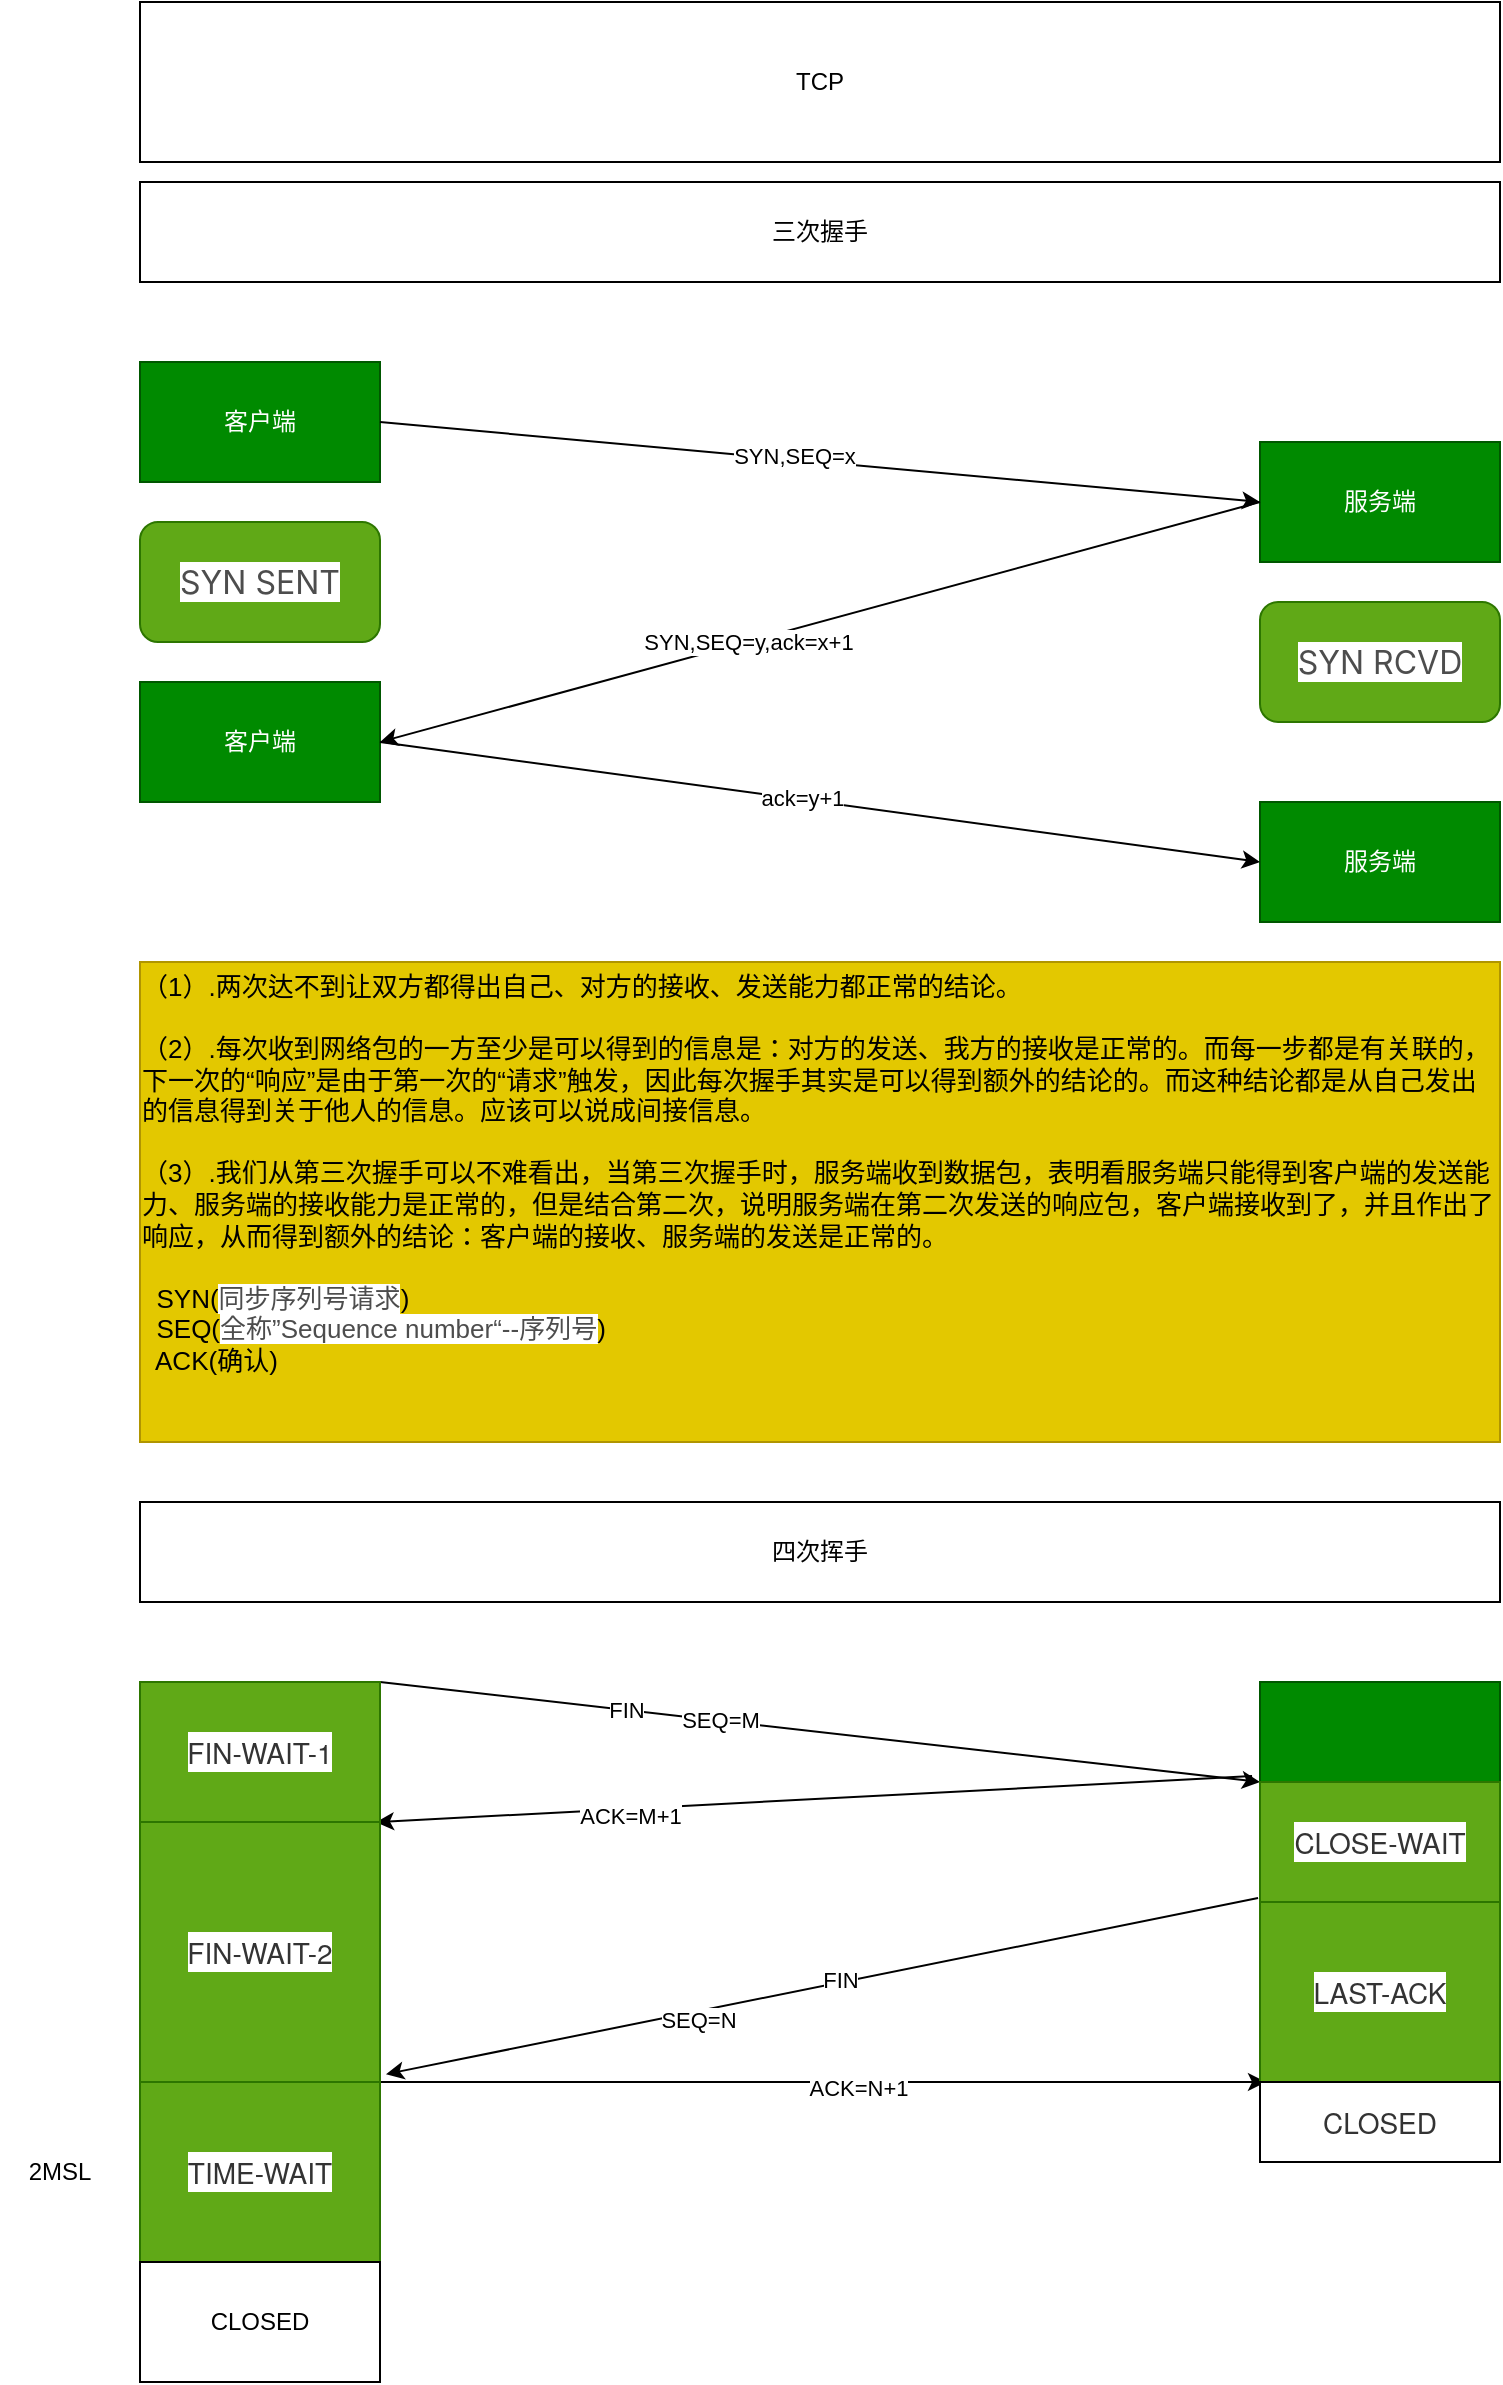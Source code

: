 <mxfile version="25.0.3">
  <diagram name="第 1 页" id="zou-GCAWuZEbWDU-ZgDb">
    <mxGraphModel dx="880" dy="444" grid="1" gridSize="10" guides="1" tooltips="1" connect="1" arrows="1" fold="1" page="1" pageScale="1" pageWidth="827" pageHeight="1169" math="0" shadow="0">
      <root>
        <mxCell id="0" />
        <mxCell id="1" parent="0" />
        <mxCell id="jUhCbkSQAkVbN6UOUl7a-1" value="TCP" style="rounded=0;whiteSpace=wrap;html=1;" vertex="1" parent="1">
          <mxGeometry x="80" y="40" width="680" height="80" as="geometry" />
        </mxCell>
        <mxCell id="jUhCbkSQAkVbN6UOUl7a-2" value="客户端" style="rounded=0;whiteSpace=wrap;html=1;fillColor=#008a00;fontColor=#ffffff;strokeColor=#005700;" vertex="1" parent="1">
          <mxGeometry x="80" y="220" width="120" height="60" as="geometry" />
        </mxCell>
        <mxCell id="jUhCbkSQAkVbN6UOUl7a-3" value="服务端" style="rounded=0;whiteSpace=wrap;html=1;fillColor=#008a00;fontColor=#ffffff;strokeColor=#005700;" vertex="1" parent="1">
          <mxGeometry x="640" y="260" width="120" height="60" as="geometry" />
        </mxCell>
        <mxCell id="jUhCbkSQAkVbN6UOUl7a-7" value="" style="endArrow=classic;html=1;rounded=0;exitX=1;exitY=0.5;exitDx=0;exitDy=0;entryX=0;entryY=0.5;entryDx=0;entryDy=0;" edge="1" parent="1" source="jUhCbkSQAkVbN6UOUl7a-2" target="jUhCbkSQAkVbN6UOUl7a-3">
          <mxGeometry width="50" height="50" relative="1" as="geometry">
            <mxPoint x="390" y="360" as="sourcePoint" />
            <mxPoint x="440" y="310" as="targetPoint" />
          </mxGeometry>
        </mxCell>
        <mxCell id="jUhCbkSQAkVbN6UOUl7a-10" value="SYN,SEQ=x" style="edgeLabel;html=1;align=center;verticalAlign=middle;resizable=0;points=[];" vertex="1" connectable="0" parent="jUhCbkSQAkVbN6UOUl7a-7">
          <mxGeometry x="-0.064" y="2" relative="1" as="geometry">
            <mxPoint as="offset" />
          </mxGeometry>
        </mxCell>
        <mxCell id="jUhCbkSQAkVbN6UOUl7a-8" value="三次握手" style="rounded=0;whiteSpace=wrap;html=1;" vertex="1" parent="1">
          <mxGeometry x="80" y="130" width="680" height="50" as="geometry" />
        </mxCell>
        <mxCell id="jUhCbkSQAkVbN6UOUl7a-11" value="客户端" style="rounded=0;whiteSpace=wrap;html=1;fillColor=#008a00;fontColor=#ffffff;strokeColor=#005700;" vertex="1" parent="1">
          <mxGeometry x="80" y="380" width="120" height="60" as="geometry" />
        </mxCell>
        <mxCell id="jUhCbkSQAkVbN6UOUl7a-12" value="" style="endArrow=classic;html=1;rounded=0;entryX=1;entryY=0.5;entryDx=0;entryDy=0;" edge="1" parent="1" target="jUhCbkSQAkVbN6UOUl7a-11">
          <mxGeometry width="50" height="50" relative="1" as="geometry">
            <mxPoint x="640" y="290" as="sourcePoint" />
            <mxPoint x="440" y="410" as="targetPoint" />
          </mxGeometry>
        </mxCell>
        <mxCell id="jUhCbkSQAkVbN6UOUl7a-13" value="SYN,SEQ=y,ack=x+1" style="edgeLabel;html=1;align=center;verticalAlign=middle;resizable=0;points=[];" vertex="1" connectable="0" parent="jUhCbkSQAkVbN6UOUl7a-12">
          <mxGeometry x="0.164" relative="1" as="geometry">
            <mxPoint as="offset" />
          </mxGeometry>
        </mxCell>
        <mxCell id="jUhCbkSQAkVbN6UOUl7a-14" value="服务端" style="rounded=0;whiteSpace=wrap;html=1;fillColor=#008a00;fontColor=#ffffff;strokeColor=#005700;" vertex="1" parent="1">
          <mxGeometry x="640" y="440" width="120" height="60" as="geometry" />
        </mxCell>
        <mxCell id="jUhCbkSQAkVbN6UOUl7a-15" value="" style="endArrow=classic;html=1;rounded=0;entryX=0;entryY=0.5;entryDx=0;entryDy=0;exitX=1;exitY=0.5;exitDx=0;exitDy=0;" edge="1" parent="1" source="jUhCbkSQAkVbN6UOUl7a-11" target="jUhCbkSQAkVbN6UOUl7a-14">
          <mxGeometry width="50" height="50" relative="1" as="geometry">
            <mxPoint x="200" y="350" as="sourcePoint" />
            <mxPoint x="440" y="410" as="targetPoint" />
          </mxGeometry>
        </mxCell>
        <mxCell id="jUhCbkSQAkVbN6UOUl7a-16" value="ack=y+1" style="edgeLabel;html=1;align=center;verticalAlign=middle;resizable=0;points=[];" vertex="1" connectable="0" parent="jUhCbkSQAkVbN6UOUl7a-15">
          <mxGeometry x="-0.041" y="1" relative="1" as="geometry">
            <mxPoint as="offset" />
          </mxGeometry>
        </mxCell>
        <mxCell id="jUhCbkSQAkVbN6UOUl7a-18" value="&lt;span style=&quot;color: rgb(77, 77, 77); font-family: -apple-system, &amp;quot;SF UI Text&amp;quot;, Arial, &amp;quot;PingFang SC&amp;quot;, &amp;quot;Hiragino Sans GB&amp;quot;, &amp;quot;Microsoft YaHei&amp;quot;, &amp;quot;WenQuanYi Micro Hei&amp;quot;, sans-serif, SimHei, SimSun; font-size: 16px; text-align: justify; background-color: rgb(255, 255, 255);&quot;&gt;SYN SENT&lt;/span&gt;" style="rounded=1;whiteSpace=wrap;html=1;fillColor=#60a917;fontColor=#ffffff;strokeColor=#2D7600;" vertex="1" parent="1">
          <mxGeometry x="80" y="300" width="120" height="60" as="geometry" />
        </mxCell>
        <mxCell id="jUhCbkSQAkVbN6UOUl7a-19" value="&lt;span style=&quot;color: rgb(77, 77, 77); font-family: -apple-system, &amp;quot;SF UI Text&amp;quot;, Arial, &amp;quot;PingFang SC&amp;quot;, &amp;quot;Hiragino Sans GB&amp;quot;, &amp;quot;Microsoft YaHei&amp;quot;, &amp;quot;WenQuanYi Micro Hei&amp;quot;, sans-serif, SimHei, SimSun; font-size: 16px; text-align: justify; background-color: rgb(255, 255, 255);&quot;&gt;SYN RCVD&lt;/span&gt;" style="rounded=1;whiteSpace=wrap;html=1;fillColor=#60a917;fontColor=#ffffff;strokeColor=#2D7600;" vertex="1" parent="1">
          <mxGeometry x="640" y="340" width="120" height="60" as="geometry" />
        </mxCell>
        <mxCell id="jUhCbkSQAkVbN6UOUl7a-20" value="&lt;div style=&quot;text-align: left;&quot;&gt;&lt;font style=&quot;font-size: 13px;&quot;&gt;（1）.两次达不到让双方都得出自己、对方的接收、发送能力都正常的结论。&lt;/font&gt;&lt;/div&gt;&lt;div style=&quot;text-align: left;&quot;&gt;&lt;font style=&quot;font-size: 13px;&quot;&gt;&lt;br&gt;&lt;/font&gt;&lt;/div&gt;&lt;div style=&quot;text-align: left;&quot;&gt;&lt;font style=&quot;font-size: 13px;&quot;&gt;（2）.每次收到网络包的一方至少是可以得到的信息是：对方的发送、我方的接收是正常的。而每一步都是有关联的，下一次的“响应”是由于第一次的“请求”触发，因此每次握手其实是可以得到额外的结论的。而这种结论都是从自己发出的信息得到关于他人的信息。应该可以说成间接信息。&lt;/font&gt;&lt;/div&gt;&lt;div style=&quot;text-align: left;&quot;&gt;&lt;font style=&quot;font-size: 13px;&quot;&gt;&lt;br&gt;&lt;/font&gt;&lt;/div&gt;&lt;div style=&quot;text-align: left;&quot;&gt;&lt;font style=&quot;font-size: 13px;&quot;&gt;（3）.我们从第三次握手可以不难看出，当第三次握手时，服务端收到数据包，表明看服务端只能得到客户端的发送能力、服务端的接收能力是正常的，但是结合第二次，说明服务端在第二次发送的响应包，客户端接收到了，并且作出了响应，从而得到额外的结论：客户端的接收、服务端的发送是正常的。&lt;/font&gt;&lt;/div&gt;&lt;div style=&quot;text-align: left;&quot;&gt;&lt;font style=&quot;font-size: 13px;&quot;&gt;&lt;br&gt;&lt;/font&gt;&lt;/div&gt;&lt;div style=&quot;text-align: left;&quot;&gt;&lt;font style=&quot;font-size: 13px;&quot; face=&quot;Helvetica&quot;&gt;&lt;font style=&quot;&quot;&gt;&amp;nbsp; SYN(&lt;/font&gt;&lt;span style=&quot;background-color: rgb(255, 255, 255); color: rgb(77, 77, 77); text-align: justify;&quot;&gt;同步序列号请求&lt;/span&gt;&lt;span style=&quot;background-color: initial;&quot;&gt;)&lt;/span&gt;&lt;/font&gt;&lt;/div&gt;&lt;div style=&quot;text-align: left;&quot;&gt;&lt;font style=&quot;font-size: 13px;&quot; face=&quot;Helvetica&quot;&gt;&lt;span style=&quot;background-color: initial;&quot;&gt;&amp;nbsp; SEQ(&lt;/span&gt;&lt;span style=&quot;background-color: rgb(255, 255, 255); color: rgb(77, 77, 77); text-align: justify;&quot;&gt;全称”Sequence&amp;nbsp;number“--序列号&lt;/span&gt;&lt;span style=&quot;background-color: initial;&quot;&gt;)&lt;/span&gt;&lt;/font&gt;&lt;/div&gt;&lt;div style=&quot;text-align: left;&quot;&gt;&lt;span style=&quot;background-color: initial;&quot;&gt;&lt;font style=&quot;font-size: 13px;&quot; face=&quot;Helvetica&quot;&gt;&amp;nbsp; ACK(确认)&lt;/font&gt;&lt;/span&gt;&lt;/div&gt;&lt;div&gt;&lt;br&gt;&lt;/div&gt;&lt;div&gt;&lt;br&gt;&lt;/div&gt;" style="rounded=0;whiteSpace=wrap;html=1;fillColor=#e3c800;fontColor=#000000;strokeColor=#B09500;" vertex="1" parent="1">
          <mxGeometry x="80" y="520" width="680" height="240" as="geometry" />
        </mxCell>
        <mxCell id="jUhCbkSQAkVbN6UOUl7a-22" value="四次挥手" style="rounded=0;whiteSpace=wrap;html=1;" vertex="1" parent="1">
          <mxGeometry x="80" y="790" width="680" height="50" as="geometry" />
        </mxCell>
        <mxCell id="jUhCbkSQAkVbN6UOUl7a-23" value="服务" style="rounded=0;whiteSpace=wrap;html=1;fillColor=#008a00;fontColor=#ffffff;strokeColor=#005700;" vertex="1" parent="1">
          <mxGeometry x="80" y="880" width="120" height="240" as="geometry" />
        </mxCell>
        <mxCell id="jUhCbkSQAkVbN6UOUl7a-24" value="服务" style="rounded=0;whiteSpace=wrap;html=1;fillColor=#008a00;fontColor=#ffffff;strokeColor=#005700;" vertex="1" parent="1">
          <mxGeometry x="640" y="880" width="120" height="240" as="geometry" />
        </mxCell>
        <mxCell id="jUhCbkSQAkVbN6UOUl7a-25" value="" style="endArrow=classic;html=1;rounded=0;exitX=1;exitY=0;exitDx=0;exitDy=0;" edge="1" parent="1" source="jUhCbkSQAkVbN6UOUl7a-23">
          <mxGeometry width="50" height="50" relative="1" as="geometry">
            <mxPoint x="390" y="1100" as="sourcePoint" />
            <mxPoint x="640" y="930" as="targetPoint" />
          </mxGeometry>
        </mxCell>
        <mxCell id="jUhCbkSQAkVbN6UOUl7a-35" value="FIN" style="edgeLabel;html=1;align=center;verticalAlign=middle;resizable=0;points=[];" vertex="1" connectable="0" parent="jUhCbkSQAkVbN6UOUl7a-25">
          <mxGeometry x="-0.441" relative="1" as="geometry">
            <mxPoint as="offset" />
          </mxGeometry>
        </mxCell>
        <mxCell id="jUhCbkSQAkVbN6UOUl7a-36" value="SEQ=M" style="edgeLabel;html=1;align=center;verticalAlign=middle;resizable=0;points=[];" vertex="1" connectable="0" parent="jUhCbkSQAkVbN6UOUl7a-25">
          <mxGeometry x="-0.228" y="1" relative="1" as="geometry">
            <mxPoint as="offset" />
          </mxGeometry>
        </mxCell>
        <mxCell id="jUhCbkSQAkVbN6UOUl7a-28" value="" style="endArrow=classic;html=1;rounded=0;exitX=-0.033;exitY=0.196;exitDx=0;exitDy=0;exitPerimeter=0;entryX=0.983;entryY=0.292;entryDx=0;entryDy=0;entryPerimeter=0;" edge="1" parent="1" source="jUhCbkSQAkVbN6UOUl7a-24" target="jUhCbkSQAkVbN6UOUl7a-23">
          <mxGeometry width="50" height="50" relative="1" as="geometry">
            <mxPoint x="390" y="1000" as="sourcePoint" />
            <mxPoint x="440" y="950" as="targetPoint" />
          </mxGeometry>
        </mxCell>
        <mxCell id="jUhCbkSQAkVbN6UOUl7a-37" value="ACK=M+1" style="edgeLabel;html=1;align=center;verticalAlign=middle;resizable=0;points=[];" vertex="1" connectable="0" parent="jUhCbkSQAkVbN6UOUl7a-28">
          <mxGeometry x="0.421" y="3" relative="1" as="geometry">
            <mxPoint as="offset" />
          </mxGeometry>
        </mxCell>
        <mxCell id="jUhCbkSQAkVbN6UOUl7a-29" value="" style="endArrow=classic;html=1;rounded=0;entryX=0;entryY=0.75;entryDx=0;entryDy=0;exitX=1;exitY=0;exitDx=0;exitDy=0;" edge="1" parent="1" source="jUhCbkSQAkVbN6UOUl7a-31">
          <mxGeometry width="50" height="50" relative="1" as="geometry">
            <mxPoint x="200" y="1101.12" as="sourcePoint" />
            <mxPoint x="643" y="1080" as="targetPoint" />
          </mxGeometry>
        </mxCell>
        <mxCell id="jUhCbkSQAkVbN6UOUl7a-40" value="ACK=N+1" style="edgeLabel;html=1;align=center;verticalAlign=middle;resizable=0;points=[];" vertex="1" connectable="0" parent="jUhCbkSQAkVbN6UOUl7a-29">
          <mxGeometry x="0.078" y="-3" relative="1" as="geometry">
            <mxPoint as="offset" />
          </mxGeometry>
        </mxCell>
        <mxCell id="jUhCbkSQAkVbN6UOUl7a-30" value="" style="endArrow=classic;html=1;rounded=0;exitX=-0.008;exitY=0.45;exitDx=0;exitDy=0;exitPerimeter=0;entryX=1.025;entryY=0.817;entryDx=0;entryDy=0;entryPerimeter=0;" edge="1" parent="1" source="jUhCbkSQAkVbN6UOUl7a-24" target="jUhCbkSQAkVbN6UOUl7a-23">
          <mxGeometry width="50" height="50" relative="1" as="geometry">
            <mxPoint x="630" y="1010" as="sourcePoint" />
            <mxPoint x="210" y="1030" as="targetPoint" />
          </mxGeometry>
        </mxCell>
        <mxCell id="jUhCbkSQAkVbN6UOUl7a-38" value="FIN" style="edgeLabel;html=1;align=center;verticalAlign=middle;resizable=0;points=[];" vertex="1" connectable="0" parent="jUhCbkSQAkVbN6UOUl7a-30">
          <mxGeometry x="-0.042" y="-1" relative="1" as="geometry">
            <mxPoint as="offset" />
          </mxGeometry>
        </mxCell>
        <mxCell id="jUhCbkSQAkVbN6UOUl7a-39" value="SEQ=N" style="edgeLabel;html=1;align=center;verticalAlign=middle;resizable=0;points=[];" vertex="1" connectable="0" parent="jUhCbkSQAkVbN6UOUl7a-30">
          <mxGeometry x="0.288" y="4" relative="1" as="geometry">
            <mxPoint as="offset" />
          </mxGeometry>
        </mxCell>
        <mxCell id="jUhCbkSQAkVbN6UOUl7a-31" value="&lt;span style=&quot;color: rgb(51, 51, 51); font-family: &amp;quot;pingfang SC&amp;quot;, &amp;quot;helvetica neue&amp;quot;, arial, &amp;quot;hiragino sans gb&amp;quot;, &amp;quot;microsoft yahei ui&amp;quot;, &amp;quot;microsoft yahei&amp;quot;, simsun, sans-serif; font-size: 14px; text-align: start; white-space-collapse: preserve; background-color: rgb(255, 255, 255);&quot;&gt;TIME-WAIT&lt;/span&gt;" style="rounded=0;whiteSpace=wrap;html=1;fillColor=#60a917;fontColor=#ffffff;strokeColor=#2D7600;" vertex="1" parent="1">
          <mxGeometry x="80" y="1080" width="120" height="90" as="geometry" />
        </mxCell>
        <mxCell id="jUhCbkSQAkVbN6UOUl7a-32" value="&lt;span style=&quot;color: rgb(51, 51, 51); font-family: &amp;quot;pingfang SC&amp;quot;, &amp;quot;helvetica neue&amp;quot;, arial, &amp;quot;hiragino sans gb&amp;quot;, &amp;quot;microsoft yahei ui&amp;quot;, &amp;quot;microsoft yahei&amp;quot;, simsun, sans-serif; font-size: 14px; text-align: start; white-space-collapse: preserve; background-color: rgb(255, 255, 255);&quot;&gt;FIN-WAIT-2&lt;/span&gt;" style="rounded=0;whiteSpace=wrap;html=1;fillColor=#60a917;fontColor=#ffffff;strokeColor=#2D7600;" vertex="1" parent="1">
          <mxGeometry x="80" y="950" width="120" height="130" as="geometry" />
        </mxCell>
        <mxCell id="jUhCbkSQAkVbN6UOUl7a-33" value="&lt;span style=&quot;color: rgb(51, 51, 51); font-family: &amp;quot;pingfang SC&amp;quot;, &amp;quot;helvetica neue&amp;quot;, arial, &amp;quot;hiragino sans gb&amp;quot;, &amp;quot;microsoft yahei ui&amp;quot;, &amp;quot;microsoft yahei&amp;quot;, simsun, sans-serif; font-size: 14px; text-align: start; white-space-collapse: preserve; background-color: rgb(255, 255, 255);&quot;&gt;FIN-WAIT-1&lt;/span&gt;" style="rounded=0;whiteSpace=wrap;html=1;fillColor=#60a917;fontColor=#ffffff;strokeColor=#2D7600;" vertex="1" parent="1">
          <mxGeometry x="80" y="880" width="120" height="70" as="geometry" />
        </mxCell>
        <mxCell id="jUhCbkSQAkVbN6UOUl7a-41" value="&lt;span style=&quot;color: rgb(51, 51, 51); font-family: &amp;quot;pingfang SC&amp;quot;, &amp;quot;helvetica neue&amp;quot;, arial, &amp;quot;hiragino sans gb&amp;quot;, &amp;quot;microsoft yahei ui&amp;quot;, &amp;quot;microsoft yahei&amp;quot;, simsun, sans-serif; font-size: 14px; text-align: start; white-space-collapse: preserve; background-color: rgb(255, 255, 255);&quot;&gt;LAST-ACK&lt;/span&gt;" style="rounded=0;whiteSpace=wrap;html=1;fillColor=#60a917;fontColor=#ffffff;strokeColor=#2D7600;" vertex="1" parent="1">
          <mxGeometry x="640" y="990" width="120" height="90" as="geometry" />
        </mxCell>
        <mxCell id="jUhCbkSQAkVbN6UOUl7a-42" value="&lt;span style=&quot;color: rgb(51, 51, 51); font-family: &amp;quot;pingfang SC&amp;quot;, &amp;quot;helvetica neue&amp;quot;, arial, &amp;quot;hiragino sans gb&amp;quot;, &amp;quot;microsoft yahei ui&amp;quot;, &amp;quot;microsoft yahei&amp;quot;, simsun, sans-serif; font-size: 14px; text-align: start; white-space-collapse: preserve; background-color: rgb(255, 255, 255);&quot;&gt;CLOSE-WAIT&lt;/span&gt;" style="rounded=0;whiteSpace=wrap;html=1;fillColor=#60a917;fontColor=#ffffff;strokeColor=#2D7600;" vertex="1" parent="1">
          <mxGeometry x="640" y="930" width="120" height="60" as="geometry" />
        </mxCell>
        <mxCell id="jUhCbkSQAkVbN6UOUl7a-43" value="&lt;span style=&quot;color: rgb(51, 51, 51); font-family: &amp;quot;pingfang SC&amp;quot;, &amp;quot;helvetica neue&amp;quot;, arial, &amp;quot;hiragino sans gb&amp;quot;, &amp;quot;microsoft yahei ui&amp;quot;, &amp;quot;microsoft yahei&amp;quot;, simsun, sans-serif; font-size: 14px; text-align: start; white-space-collapse: preserve; background-color: rgb(255, 255, 255);&quot;&gt;CLOSED&lt;/span&gt;" style="rounded=0;whiteSpace=wrap;html=1;" vertex="1" parent="1">
          <mxGeometry x="640" y="1080" width="120" height="40" as="geometry" />
        </mxCell>
        <mxCell id="jUhCbkSQAkVbN6UOUl7a-45" value="2MSL" style="text;html=1;align=center;verticalAlign=middle;whiteSpace=wrap;rounded=0;" vertex="1" parent="1">
          <mxGeometry x="10" y="1110" width="60" height="30" as="geometry" />
        </mxCell>
        <mxCell id="jUhCbkSQAkVbN6UOUl7a-46" value="CLOSED" style="rounded=0;whiteSpace=wrap;html=1;" vertex="1" parent="1">
          <mxGeometry x="80" y="1170" width="120" height="60" as="geometry" />
        </mxCell>
      </root>
    </mxGraphModel>
  </diagram>
</mxfile>
